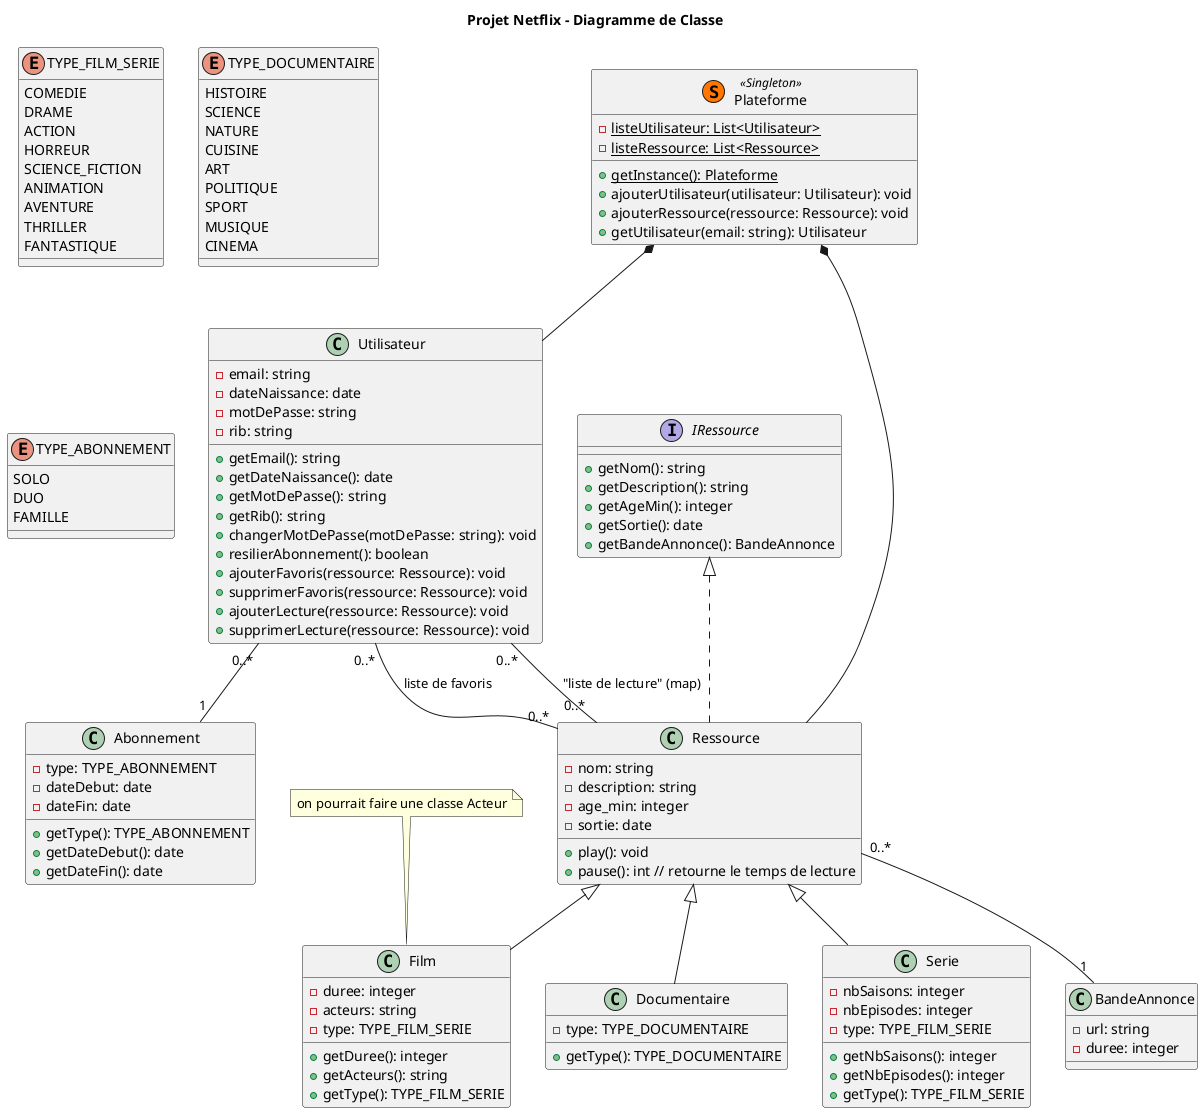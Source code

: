 @startuml

title Projet Netflix - Diagramme de Classe

class Plateforme << (S,#FF7700) Singleton >>{
    {static} - listeUtilisateur: List<Utilisateur>
    {static} - listeRessource: List<Ressource>
    {static} + getInstance(): Plateforme
    + ajouterUtilisateur(utilisateur: Utilisateur): void
    + ajouterRessource(ressource: Ressource): void
    + getUtilisateur(email: string): Utilisateur
}

Plateforme *-- Utilisateur
Plateforme *-- Ressource

/'
---- Définition des Ressources ----
'/

enum TYPE_FILM_SERIE {
    COMEDIE
    DRAME
    ACTION
    HORREUR
    SCIENCE_FICTION
    ANIMATION
    AVENTURE
    THRILLER
    FANTASTIQUE
}

enum TYPE_DOCUMENTAIRE{
    HISTOIRE
    SCIENCE
    NATURE
    CUISINE
    ART
    POLITIQUE
    SPORT
    MUSIQUE
    CINEMA
}

class BandeAnnonce{
    - url: string
    - duree: integer
}

interface IRessource{
    + getNom(): string
    + getDescription(): string
    + getAgeMin(): integer
    + getSortie(): date
    + getBandeAnnonce(): BandeAnnonce
}

note "on pourrait faire une classe Acteur" as acteur
acteur .. Film

abstract Ressource {
    - nom: string
    - description: string
    - age_min: integer
    - sortie: date
    + play(): void
    + pause(): int // retourne le temps de lecture
}

Ressource "0..*" -- "1" BandeAnnonce
class Ressource implements IRessource

class Film{
    - duree: integer
    - acteurs: string
    - type: TYPE_FILM_SERIE
    + getDuree(): integer
    + getActeurs(): string
    + getType(): TYPE_FILM_SERIE
}

class Documentaire{
    - type: TYPE_DOCUMENTAIRE
    + getType(): TYPE_DOCUMENTAIRE
}

class Serie{
    - nbSaisons: integer
    - nbEpisodes: integer
    - type: TYPE_FILM_SERIE
    + getNbSaisons(): integer
    + getNbEpisodes(): integer
    + getType(): TYPE_FILM_SERIE
}

class Film extends Ressource
class Documentaire extends Ressource
class Serie extends Ressource

/'
---- Définition des Utilisateurs ----
'/

enum TYPE_ABONNEMENT{
    SOLO
    DUO
    FAMILLE
}

class Abonnement{
    - type: TYPE_ABONNEMENT
    - dateDebut: date
    - dateFin: date
    + getType(): TYPE_ABONNEMENT
    + getDateDebut(): date
    + getDateFin(): date
}

class Utilisateur{
    - email: string
    - dateNaissance: date
    - motDePasse: string
    - rib: string
    + getEmail(): string
    + getDateNaissance(): date
    + getMotDePasse(): string
    + getRib(): string
    + changerMotDePasse(motDePasse: string): void
    + resilierAbonnement(): boolean
    + ajouterFavoris(ressource: Ressource): void
    + supprimerFavoris(ressource: Ressource): void
    + ajouterLecture(ressource: Ressource): void
    + supprimerLecture(ressource: Ressource): void
}

Utilisateur "0..*" -- "0..*" Ressource : "liste de favoris"
Utilisateur "0..*" -- "0..*" Ressource : "liste de lecture" (map)
Utilisateur "0..*" -- "1" Abonnement

@enduml
